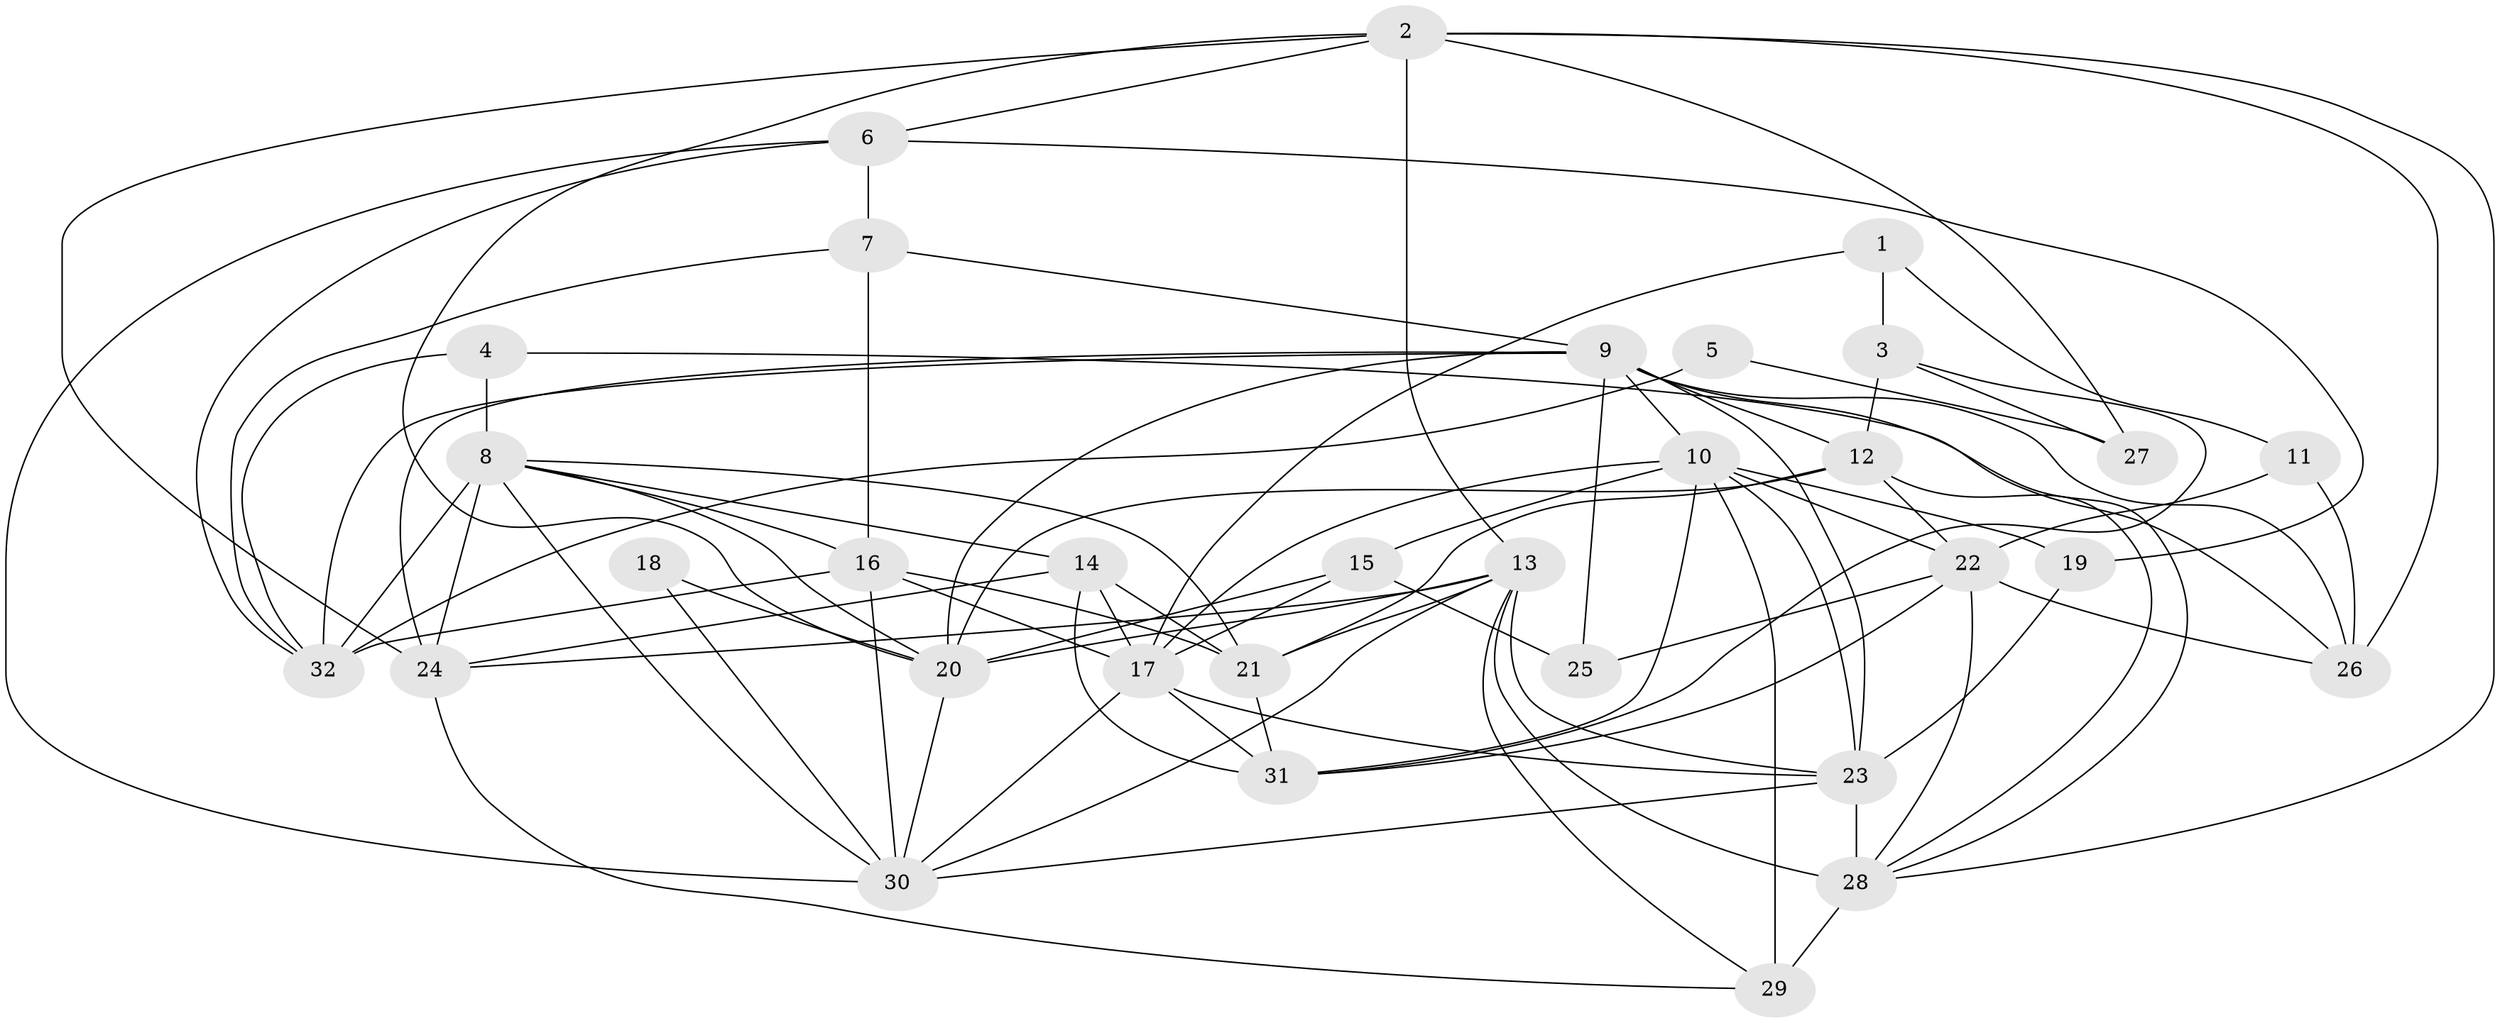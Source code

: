 // original degree distribution, {2: 0.19230769230769232, 3: 0.2692307692307692, 5: 0.14102564102564102, 4: 0.1794871794871795, 8: 0.02564102564102564, 6: 0.16666666666666666, 7: 0.02564102564102564}
// Generated by graph-tools (version 1.1) at 2025/37/03/04/25 23:37:10]
// undirected, 32 vertices, 88 edges
graph export_dot {
  node [color=gray90,style=filled];
  1;
  2;
  3;
  4;
  5;
  6;
  7;
  8;
  9;
  10;
  11;
  12;
  13;
  14;
  15;
  16;
  17;
  18;
  19;
  20;
  21;
  22;
  23;
  24;
  25;
  26;
  27;
  28;
  29;
  30;
  31;
  32;
  1 -- 3 [weight=1.0];
  1 -- 11 [weight=1.0];
  1 -- 17 [weight=1.0];
  2 -- 6 [weight=1.0];
  2 -- 13 [weight=2.0];
  2 -- 20 [weight=1.0];
  2 -- 24 [weight=1.0];
  2 -- 26 [weight=1.0];
  2 -- 27 [weight=2.0];
  2 -- 28 [weight=1.0];
  3 -- 12 [weight=2.0];
  3 -- 27 [weight=1.0];
  3 -- 31 [weight=1.0];
  4 -- 8 [weight=1.0];
  4 -- 26 [weight=1.0];
  4 -- 32 [weight=1.0];
  5 -- 27 [weight=1.0];
  5 -- 32 [weight=2.0];
  6 -- 7 [weight=1.0];
  6 -- 19 [weight=1.0];
  6 -- 30 [weight=1.0];
  6 -- 32 [weight=1.0];
  7 -- 9 [weight=1.0];
  7 -- 16 [weight=1.0];
  7 -- 32 [weight=1.0];
  8 -- 14 [weight=1.0];
  8 -- 16 [weight=1.0];
  8 -- 20 [weight=1.0];
  8 -- 21 [weight=1.0];
  8 -- 24 [weight=1.0];
  8 -- 30 [weight=1.0];
  8 -- 32 [weight=1.0];
  9 -- 10 [weight=1.0];
  9 -- 12 [weight=1.0];
  9 -- 20 [weight=1.0];
  9 -- 23 [weight=1.0];
  9 -- 24 [weight=1.0];
  9 -- 25 [weight=1.0];
  9 -- 26 [weight=1.0];
  9 -- 28 [weight=1.0];
  9 -- 32 [weight=1.0];
  10 -- 15 [weight=1.0];
  10 -- 17 [weight=1.0];
  10 -- 19 [weight=2.0];
  10 -- 22 [weight=1.0];
  10 -- 23 [weight=1.0];
  10 -- 29 [weight=1.0];
  10 -- 31 [weight=1.0];
  11 -- 22 [weight=1.0];
  11 -- 26 [weight=1.0];
  12 -- 20 [weight=1.0];
  12 -- 21 [weight=1.0];
  12 -- 22 [weight=1.0];
  12 -- 28 [weight=1.0];
  13 -- 20 [weight=1.0];
  13 -- 21 [weight=1.0];
  13 -- 23 [weight=1.0];
  13 -- 24 [weight=1.0];
  13 -- 28 [weight=2.0];
  13 -- 29 [weight=1.0];
  13 -- 30 [weight=1.0];
  14 -- 17 [weight=1.0];
  14 -- 21 [weight=1.0];
  14 -- 24 [weight=1.0];
  14 -- 31 [weight=3.0];
  15 -- 17 [weight=1.0];
  15 -- 20 [weight=1.0];
  15 -- 25 [weight=1.0];
  16 -- 17 [weight=1.0];
  16 -- 21 [weight=1.0];
  16 -- 30 [weight=1.0];
  16 -- 32 [weight=2.0];
  17 -- 23 [weight=1.0];
  17 -- 30 [weight=1.0];
  17 -- 31 [weight=2.0];
  18 -- 20 [weight=2.0];
  18 -- 30 [weight=1.0];
  19 -- 23 [weight=1.0];
  20 -- 30 [weight=1.0];
  21 -- 31 [weight=1.0];
  22 -- 25 [weight=1.0];
  22 -- 26 [weight=1.0];
  22 -- 28 [weight=1.0];
  22 -- 31 [weight=1.0];
  23 -- 28 [weight=1.0];
  23 -- 30 [weight=1.0];
  24 -- 29 [weight=1.0];
  28 -- 29 [weight=2.0];
}
